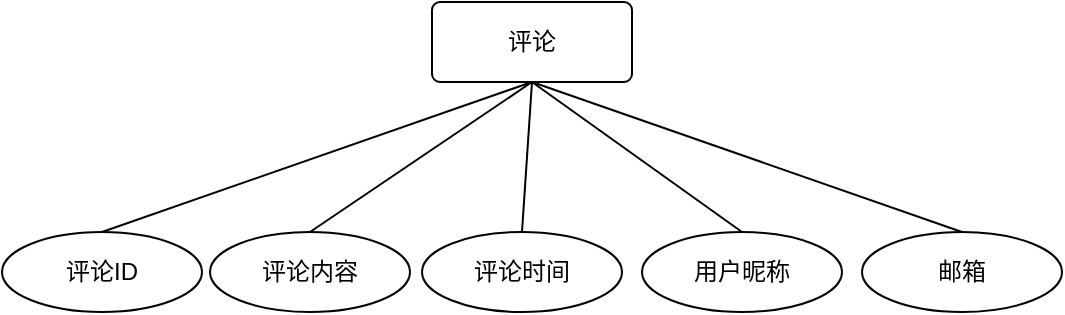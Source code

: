 <mxfile version="24.4.0" type="github">
  <diagram name="第 1 页" id="2sDwQPWfVgfRdvYH4Abs">
    <mxGraphModel dx="1054" dy="542" grid="1" gridSize="10" guides="1" tooltips="1" connect="1" arrows="1" fold="1" page="1" pageScale="1" pageWidth="827" pageHeight="1169" math="0" shadow="0">
      <root>
        <mxCell id="0" />
        <mxCell id="1" parent="0" />
        <mxCell id="iYfhENHHY9f339lWXAG6-6" value="评论" style="rounded=1;arcSize=10;whiteSpace=wrap;html=1;align=center;" parent="1" vertex="1">
          <mxGeometry x="364" y="450" width="100" height="40" as="geometry" />
        </mxCell>
        <mxCell id="iYfhENHHY9f339lWXAG6-7" value="评论ID" style="ellipse;whiteSpace=wrap;html=1;align=center;" parent="1" vertex="1">
          <mxGeometry x="149" y="565" width="100" height="40" as="geometry" />
        </mxCell>
        <mxCell id="iYfhENHHY9f339lWXAG6-8" value="评论内容" style="ellipse;whiteSpace=wrap;html=1;align=center;" parent="1" vertex="1">
          <mxGeometry x="253" y="565" width="100" height="40" as="geometry" />
        </mxCell>
        <mxCell id="iYfhENHHY9f339lWXAG6-9" value="评论时间" style="ellipse;whiteSpace=wrap;html=1;align=center;" parent="1" vertex="1">
          <mxGeometry x="359" y="565" width="100" height="40" as="geometry" />
        </mxCell>
        <mxCell id="iYfhENHHY9f339lWXAG6-10" value="用户昵称" style="ellipse;whiteSpace=wrap;html=1;align=center;" parent="1" vertex="1">
          <mxGeometry x="469" y="565" width="100" height="40" as="geometry" />
        </mxCell>
        <mxCell id="iYfhENHHY9f339lWXAG6-11" value="邮箱" style="ellipse;whiteSpace=wrap;html=1;align=center;" parent="1" vertex="1">
          <mxGeometry x="579" y="565" width="100" height="40" as="geometry" />
        </mxCell>
        <mxCell id="NEwU2xe9rKQUj0NIEVQt-2" value="" style="endArrow=none;html=1;rounded=0;entryX=0.5;entryY=1;entryDx=0;entryDy=0;exitX=0.5;exitY=0;exitDx=0;exitDy=0;" edge="1" parent="1" source="iYfhENHHY9f339lWXAG6-7" target="iYfhENHHY9f339lWXAG6-6">
          <mxGeometry width="50" height="50" relative="1" as="geometry">
            <mxPoint x="350" y="550" as="sourcePoint" />
            <mxPoint x="400" y="500" as="targetPoint" />
          </mxGeometry>
        </mxCell>
        <mxCell id="NEwU2xe9rKQUj0NIEVQt-3" value="" style="endArrow=none;html=1;rounded=0;exitX=0.5;exitY=0;exitDx=0;exitDy=0;entryX=0.5;entryY=1;entryDx=0;entryDy=0;" edge="1" parent="1" source="iYfhENHHY9f339lWXAG6-8" target="iYfhENHHY9f339lWXAG6-6">
          <mxGeometry width="50" height="50" relative="1" as="geometry">
            <mxPoint x="209" y="575" as="sourcePoint" />
            <mxPoint x="410" y="490" as="targetPoint" />
          </mxGeometry>
        </mxCell>
        <mxCell id="NEwU2xe9rKQUj0NIEVQt-4" value="" style="endArrow=none;html=1;rounded=0;exitX=0.5;exitY=0;exitDx=0;exitDy=0;entryX=0.5;entryY=1;entryDx=0;entryDy=0;" edge="1" parent="1" source="iYfhENHHY9f339lWXAG6-11" target="iYfhENHHY9f339lWXAG6-6">
          <mxGeometry width="50" height="50" relative="1" as="geometry">
            <mxPoint x="313" y="575" as="sourcePoint" />
            <mxPoint x="424" y="500" as="targetPoint" />
          </mxGeometry>
        </mxCell>
        <mxCell id="NEwU2xe9rKQUj0NIEVQt-5" value="" style="endArrow=none;html=1;rounded=0;exitX=0.5;exitY=0;exitDx=0;exitDy=0;entryX=0.5;entryY=1;entryDx=0;entryDy=0;" edge="1" parent="1" source="iYfhENHHY9f339lWXAG6-10" target="iYfhENHHY9f339lWXAG6-6">
          <mxGeometry width="50" height="50" relative="1" as="geometry">
            <mxPoint x="323" y="585" as="sourcePoint" />
            <mxPoint x="434" y="510" as="targetPoint" />
          </mxGeometry>
        </mxCell>
        <mxCell id="NEwU2xe9rKQUj0NIEVQt-6" value="" style="endArrow=none;html=1;rounded=0;exitX=0.5;exitY=0;exitDx=0;exitDy=0;entryX=0.5;entryY=1;entryDx=0;entryDy=0;" edge="1" parent="1" source="iYfhENHHY9f339lWXAG6-9" target="iYfhENHHY9f339lWXAG6-6">
          <mxGeometry width="50" height="50" relative="1" as="geometry">
            <mxPoint x="333" y="595" as="sourcePoint" />
            <mxPoint x="444" y="520" as="targetPoint" />
          </mxGeometry>
        </mxCell>
      </root>
    </mxGraphModel>
  </diagram>
</mxfile>
